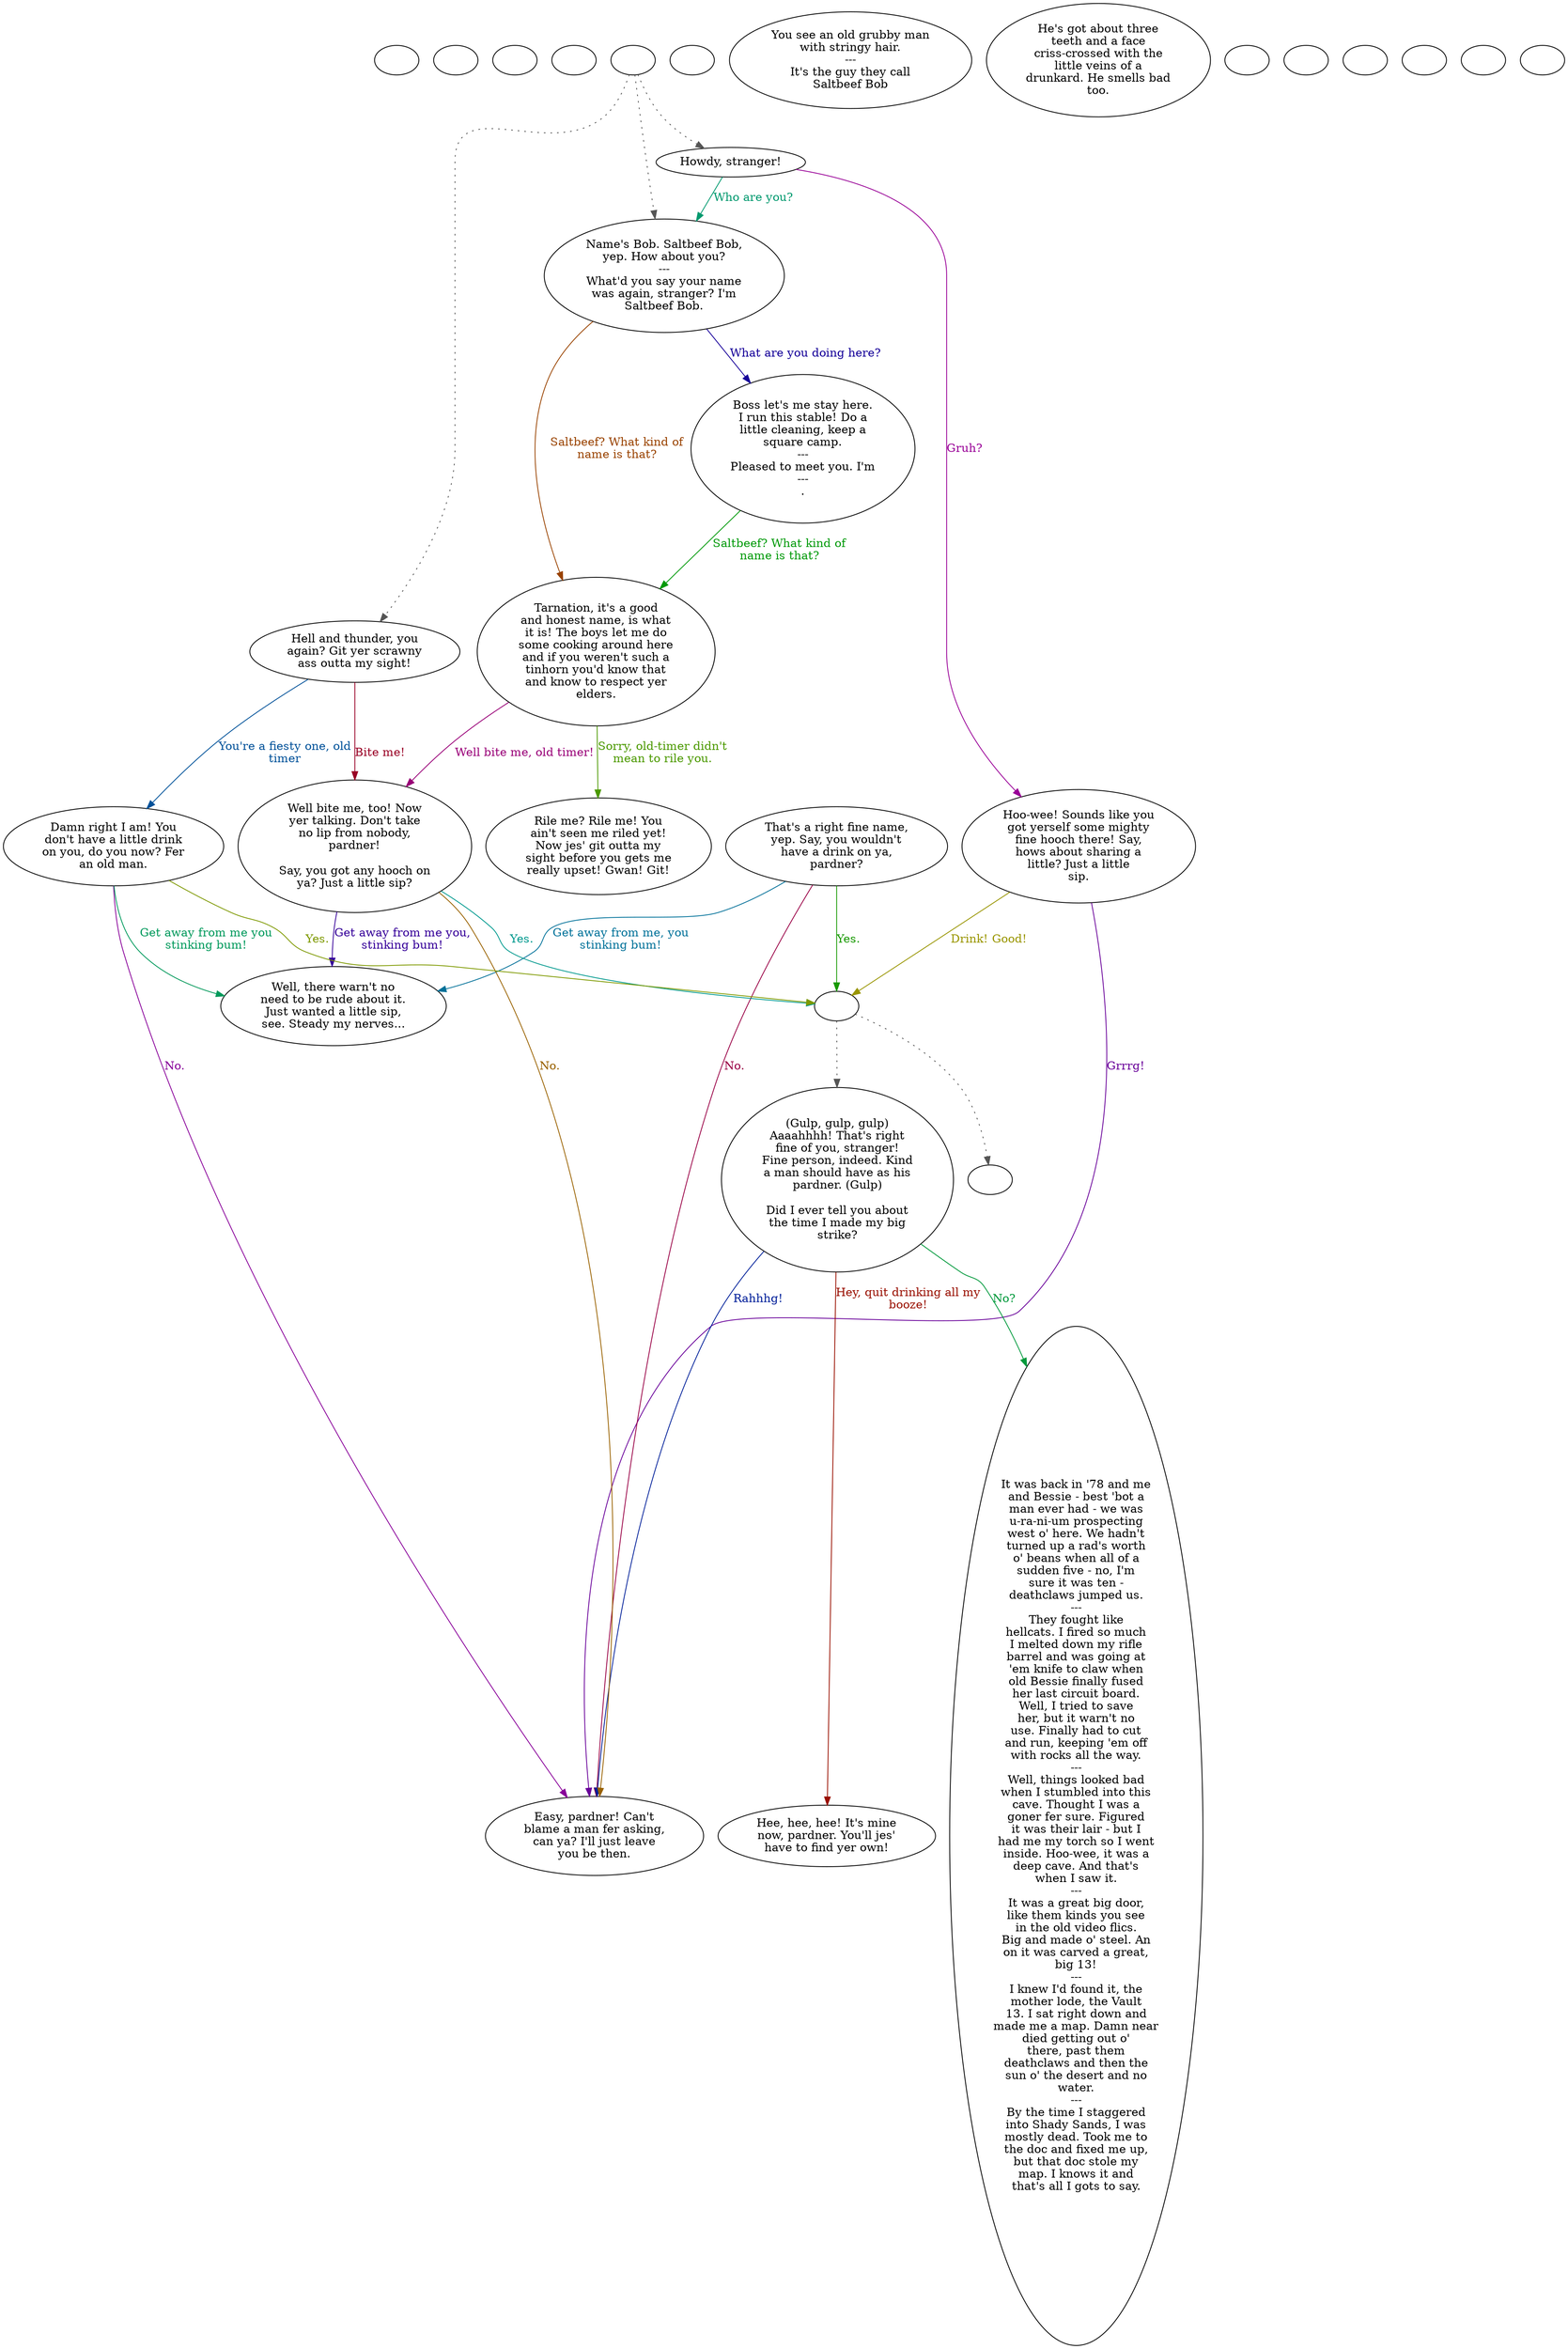 digraph scsalbob {
  "checkPartyMembersNearDoor" [style=filled       fillcolor="#FFFFFF"       color="#000000"]
  "checkPartyMembersNearDoor" [label=""]
  "start" [style=filled       fillcolor="#FFFFFF"       color="#000000"]
  "start" [label=""]
  "critter_p_proc" [style=filled       fillcolor="#FFFFFF"       color="#000000"]
  "critter_p_proc" [label=""]
  "pickup_p_proc" [style=filled       fillcolor="#FFFFFF"       color="#000000"]
  "pickup_p_proc" [label=""]
  "talk_p_proc" [style=filled       fillcolor="#FFFFFF"       color="#000000"]
  "talk_p_proc" -> "Node015" [style=dotted color="#555555"]
  "talk_p_proc" -> "Node001" [style=dotted color="#555555"]
  "talk_p_proc" -> "Node002" [style=dotted color="#555555"]
  "talk_p_proc" [label=""]
  "destroy_p_proc" [style=filled       fillcolor="#FFFFFF"       color="#000000"]
  "destroy_p_proc" [label=""]
  "look_at_p_proc" [style=filled       fillcolor="#FFFFFF"       color="#000000"]
  "look_at_p_proc" [label="You see an old grubby man\nwith stringy hair.\n---\nIt's the guy they call\nSaltbeef Bob"]
  "description_p_proc" [style=filled       fillcolor="#FFFFFF"       color="#000000"]
  "description_p_proc" [label="He's got about three\nteeth and a face\ncriss-crossed with the\nlittle veins of a\ndrunkard. He smells bad\ntoo."]
  "use_skill_on_p_proc" [style=filled       fillcolor="#FFFFFF"       color="#000000"]
  "use_skill_on_p_proc" [label=""]
  "damage_p_proc" [style=filled       fillcolor="#FFFFFF"       color="#000000"]
  "damage_p_proc" [label=""]
  "map_enter_p_proc" [style=filled       fillcolor="#FFFFFF"       color="#000000"]
  "map_enter_p_proc" [label=""]
  "Node998" [style=filled       fillcolor="#FFFFFF"       color="#000000"]
  "Node998" [label=""]
  "Node999" [style=filled       fillcolor="#FFFFFF"       color="#000000"]
  "Node999" [label=""]
  "Node001" [style=filled       fillcolor="#FFFFFF"       color="#000000"]
  "Node001" [label="Howdy, stranger!"]
  "Node001" -> "Node005" [label="Gruh?" color="#990097" fontcolor="#990097"]
  "Node001" -> "Node002" [label="Who are you?" color="#00996E" fontcolor="#00996E"]
  "Node002" [style=filled       fillcolor="#FFFFFF"       color="#000000"]
  "Node002" [label="Name's Bob. Saltbeef Bob,\nyep. How about you?\n---\nWhat'd you say your name\nwas again, stranger? I'm\nSaltbeef Bob."]
  "Node002" -> "Node010" [label="Saltbeef? What kind of\nname is that?" color="#994200" fontcolor="#994200"]
  "Node002" -> "Node014" [label="What are you doing here?" color="#150099" fontcolor="#150099"]
  "Node003" [style=filled       fillcolor="#FFFFFF"       color="#000000"]
  "Node003" [label="That's a right fine name,\nyep. Say, you wouldn't\nhave a drink on ya,\npardner?"]
  "Node003" -> "Node007a" [label="Yes." color="#179900" fontcolor="#179900"]
  "Node003" -> "Node006" [label="No." color="#990044" fontcolor="#990044"]
  "Node003" -> "Node004" [label="Get away from me, you\nstinking bum!" color="#007199" fontcolor="#007199"]
  "Node004" [style=filled       fillcolor="#FFFFFF"       color="#000000"]
  "Node004" [label="Well, there warn't no\nneed to be rude about it.\nJust wanted a little sip,\nsee. Steady my nerves..."]
  "Node005" [style=filled       fillcolor="#FFFFFF"       color="#000000"]
  "Node005" [label="Hoo-wee! Sounds like you\ngot yerself some mighty\nfine hooch there! Say,\nhows about sharing a\nlittle? Just a little\nsip."]
  "Node005" -> "Node007a" [label="Drink! Good!" color="#999500" fontcolor="#999500"]
  "Node005" -> "Node006" [label="Grrrg!" color="#680099" fontcolor="#680099"]
  "Node006" [style=filled       fillcolor="#FFFFFF"       color="#000000"]
  "Node006" [label="Easy, pardner! Can't\nblame a man fer asking,\ncan ya? I'll just leave\nyou be then."]
  "Node007" [style=filled       fillcolor="#FFFFFF"       color="#000000"]
  "Node007" [label="(Gulp, gulp, gulp)\nAaaahhhh! That's right\nfine of you, stranger!\nFine person, indeed. Kind\na man should have as his\npardner. (Gulp)\n\nDid I ever tell you about\nthe time I made my big\nstrike?"]
  "Node007" -> "Node008" [label="No?" color="#00993B" fontcolor="#00993B"]
  "Node007" -> "Node013" [label="Hey, quit drinking all my\nbooze!" color="#990F00" fontcolor="#990F00"]
  "Node007" -> "Node006" [label="Rahhhg!" color="#001E99" fontcolor="#001E99"]
  "Node008" [style=filled       fillcolor="#FFFFFF"       color="#000000"]
  "Node008" [label="It was back in '78 and me\nand Bessie - best 'bot a\nman ever had - we was\nu-ra-ni-um prospecting\nwest o' here. We hadn't\nturned up a rad's worth\no' beans when all of a\nsudden five - no, I'm\nsure it was ten -\ndeathclaws jumped us.\n---\nThey fought like\nhellcats. I fired so much\nI melted down my rifle\nbarrel and was going at\n'em knife to claw when\nold Bessie finally fused\nher last circuit board.\nWell, I tried to save\nher, but it warn't no\nuse. Finally had to cut\nand run, keeping 'em off\nwith rocks all the way.\n---\nWell, things looked bad\nwhen I stumbled into this\ncave. Thought I was a\ngoner fer sure. Figured\nit was their lair - but I\nhad me my torch so I went\ninside. Hoo-wee, it was a\ndeep cave. And that's\nwhen I saw it.\n---\nIt was a great big door,\nlike them kinds you see\nin the old video flics.\nBig and made o' steel. An\non it was carved a great,\nbig 13!\n---\nI knew I'd found it, the\nmother lode, the Vault\n13. I sat right down and\nmade me a map. Damn near\ndied getting out o'\nthere, past them\ndeathclaws and then the\nsun o' the desert and no\nwater.\n---\nBy the time I staggered\ninto Shady Sands, I was\nmostly dead. Took me to\nthe doc and fixed me up,\nbut that doc stole my\nmap. I knows it and\nthat's all I gots to say."]
  "Node009" [style=filled       fillcolor="#FFFFFF"       color="#000000"]
  "Node009" [label=""]
  "Node010" [style=filled       fillcolor="#FFFFFF"       color="#000000"]
  "Node010" [label="Tarnation, it's a good\nand honest name, is what\nit is! The boys let me do\nsome cooking around here\nand if you weren't such a\ntinhorn you'd know that\nand know to respect yer\nelders."]
  "Node010" -> "Node011" [label="Sorry, old-timer didn't\nmean to rile you." color="#4B9900" fontcolor="#4B9900"]
  "Node010" -> "Node012" [label="Well bite me, old timer!" color="#990077" fontcolor="#990077"]
  "Node011" [style=filled       fillcolor="#FFFFFF"       color="#000000"]
  "Node011" [label="Rile me? Rile me! You\nain't seen me riled yet!\nNow jes' git outta my\nsight before you gets me\nreally upset! Gwan! Git!"]
  "Node012" [style=filled       fillcolor="#FFFFFF"       color="#000000"]
  "Node012" [label="Well bite me, too! Now\nyer talking. Don't take\nno lip from nobody,\npardner!\n\nSay, you got any hooch on\nya? Just a little sip?"]
  "Node012" -> "Node007a" [label="Yes." color="#00998E" fontcolor="#00998E"]
  "Node012" -> "Node006" [label="No." color="#996100" fontcolor="#996100"]
  "Node012" -> "Node004" [label="Get away from me you,\nstinking bum!" color="#350099" fontcolor="#350099"]
  "Node013" [style=filled       fillcolor="#FFFFFF"       color="#000000"]
  "Node013" [label="Hee, hee, hee! It's mine\nnow, pardner. You'll jes'\nhave to find yer own!"]
  "Node014" [style=filled       fillcolor="#FFFFFF"       color="#000000"]
  "Node014" [label="Boss let's me stay here.\nI run this stable! Do a\nlittle cleaning, keep a\nsquare camp.\n---\nPleased to meet you. I'm\n---\n."]
  "Node014" -> "Node010" [label="Saltbeef? What kind of\nname is that?" color="#009908" fontcolor="#009908"]
  "Node015" [style=filled       fillcolor="#FFFFFF"       color="#000000"]
  "Node015" [label="Hell and thunder, you\nagain? Git yer scrawny\nass outta my sight!"]
  "Node015" -> "Node012" [label="Bite me!" color="#990024" fontcolor="#990024"]
  "Node015" -> "Node016" [label="You're a fiesty one, old\ntimer" color="#005199" fontcolor="#005199"]
  "Node016" [style=filled       fillcolor="#FFFFFF"       color="#000000"]
  "Node016" [label="Damn right I am! You\ndon't have a little drink\non you, do you now? Fer\nan old man."]
  "Node016" -> "Node007a" [label="Yes." color="#7E9900" fontcolor="#7E9900"]
  "Node016" -> "Node006" [label="No." color="#880099" fontcolor="#880099"]
  "Node016" -> "Node004" [label="Get away from me you\nstinking bum!" color="#00995B" fontcolor="#00995B"]
  "removeAlchol" [style=filled       fillcolor="#FFFFFF"       color="#000000"]
  "removeAlchol" [label=""]
  "Node007a" [style=filled       fillcolor="#FFFFFF"       color="#000000"]
  "Node007a" -> "removeAlchol" [style=dotted color="#555555"]
  "Node007a" -> "Node007" [style=dotted color="#555555"]
  "Node007a" [label=""]
}